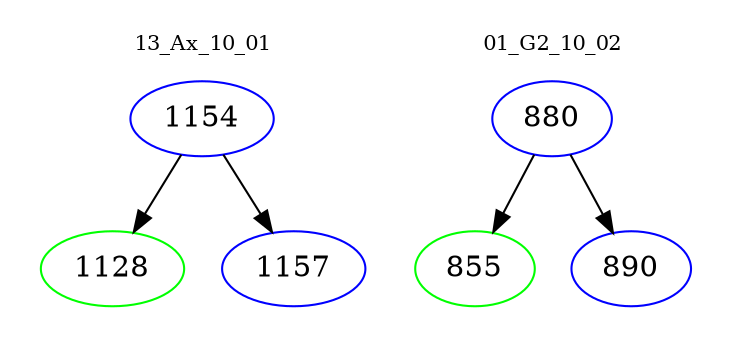 digraph{
subgraph cluster_0 {
color = white
label = "13_Ax_10_01";
fontsize=10;
T0_1154 [label="1154", color="blue"]
T0_1154 -> T0_1128 [color="black"]
T0_1128 [label="1128", color="green"]
T0_1154 -> T0_1157 [color="black"]
T0_1157 [label="1157", color="blue"]
}
subgraph cluster_1 {
color = white
label = "01_G2_10_02";
fontsize=10;
T1_880 [label="880", color="blue"]
T1_880 -> T1_855 [color="black"]
T1_855 [label="855", color="green"]
T1_880 -> T1_890 [color="black"]
T1_890 [label="890", color="blue"]
}
}
